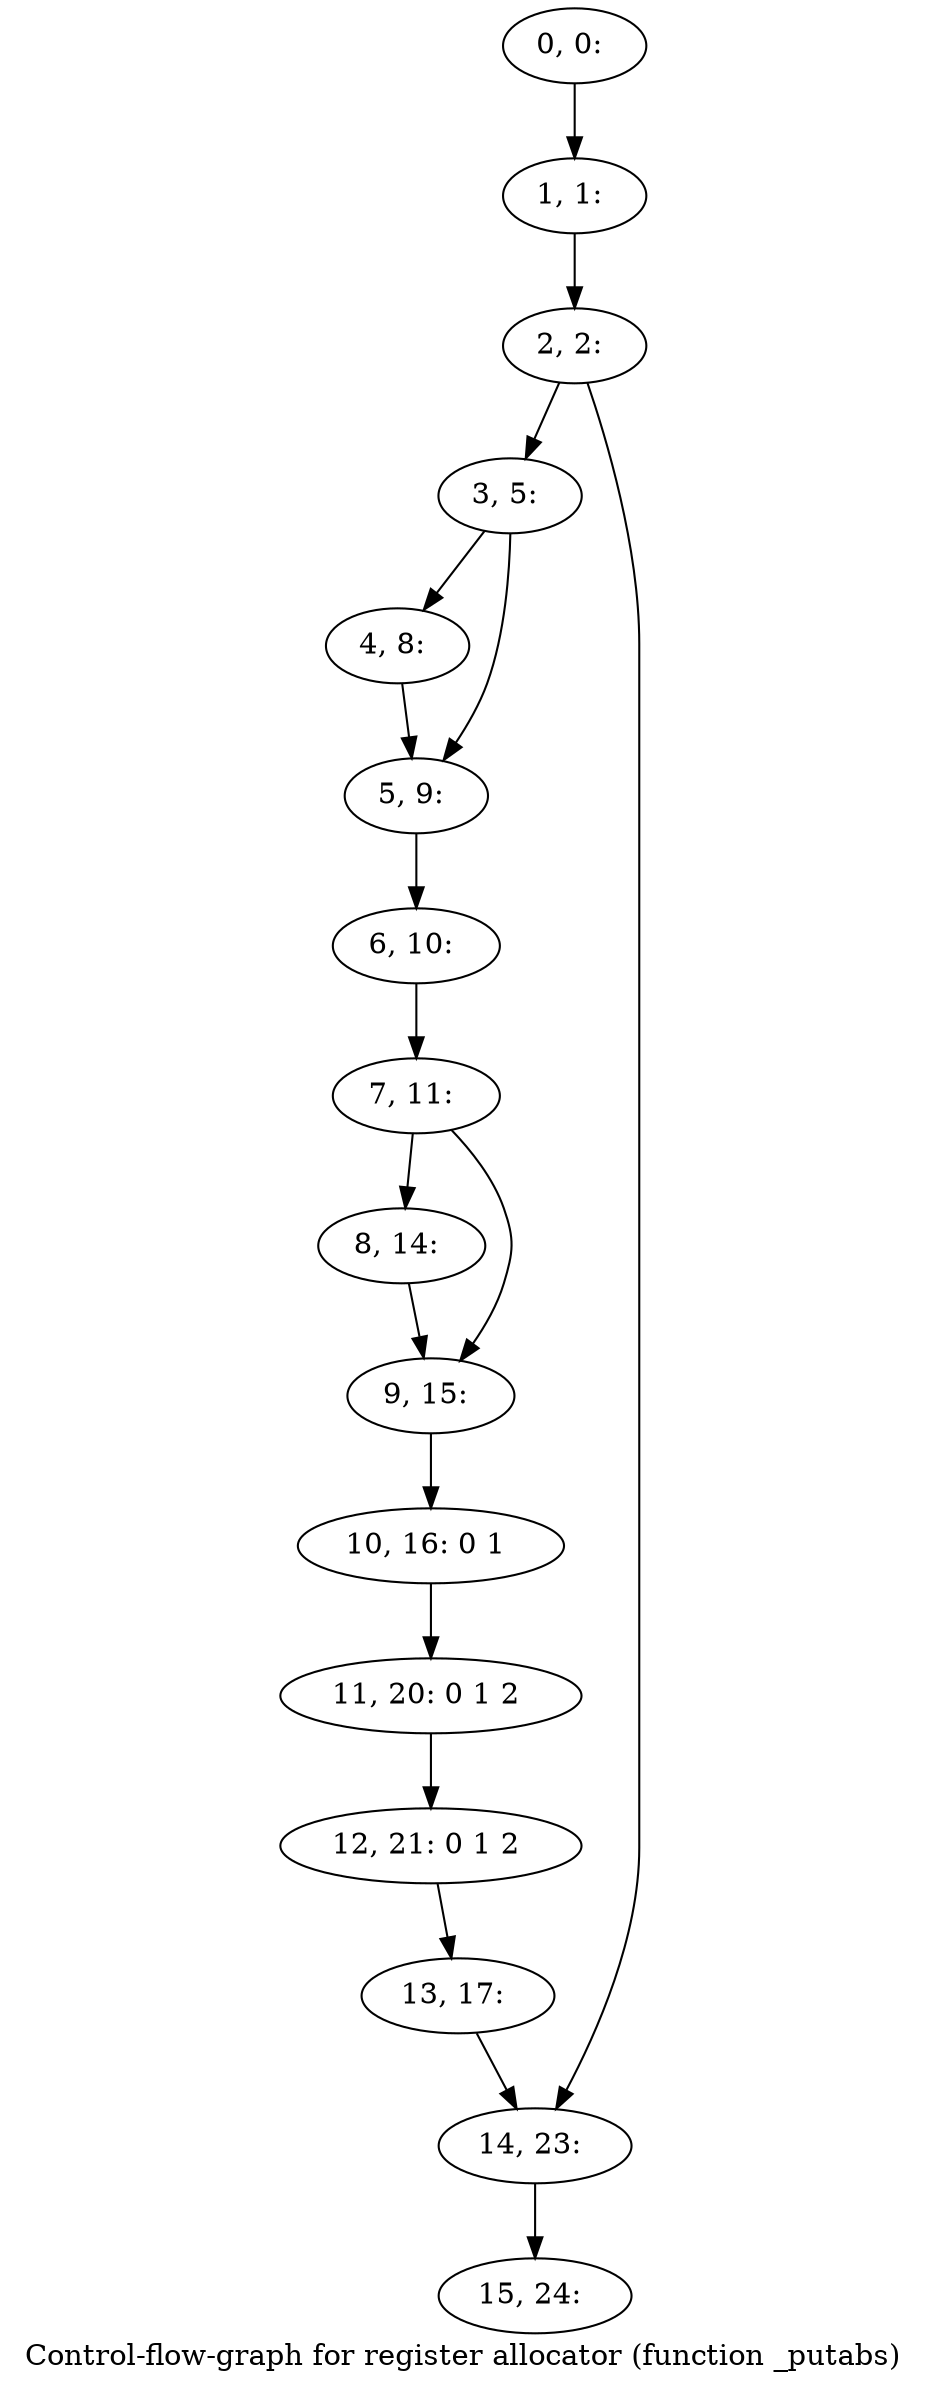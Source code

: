 digraph G {
graph [label="Control-flow-graph for register allocator (function _putabs)"]
0[label="0, 0: "];
1[label="1, 1: "];
2[label="2, 2: "];
3[label="3, 5: "];
4[label="4, 8: "];
5[label="5, 9: "];
6[label="6, 10: "];
7[label="7, 11: "];
8[label="8, 14: "];
9[label="9, 15: "];
10[label="10, 16: 0 1 "];
11[label="11, 20: 0 1 2 "];
12[label="12, 21: 0 1 2 "];
13[label="13, 17: "];
14[label="14, 23: "];
15[label="15, 24: "];
0->1 ;
1->2 ;
2->3 ;
2->14 ;
3->4 ;
3->5 ;
4->5 ;
5->6 ;
6->7 ;
7->8 ;
7->9 ;
8->9 ;
9->10 ;
10->11 ;
11->12 ;
12->13 ;
13->14 ;
14->15 ;
}
